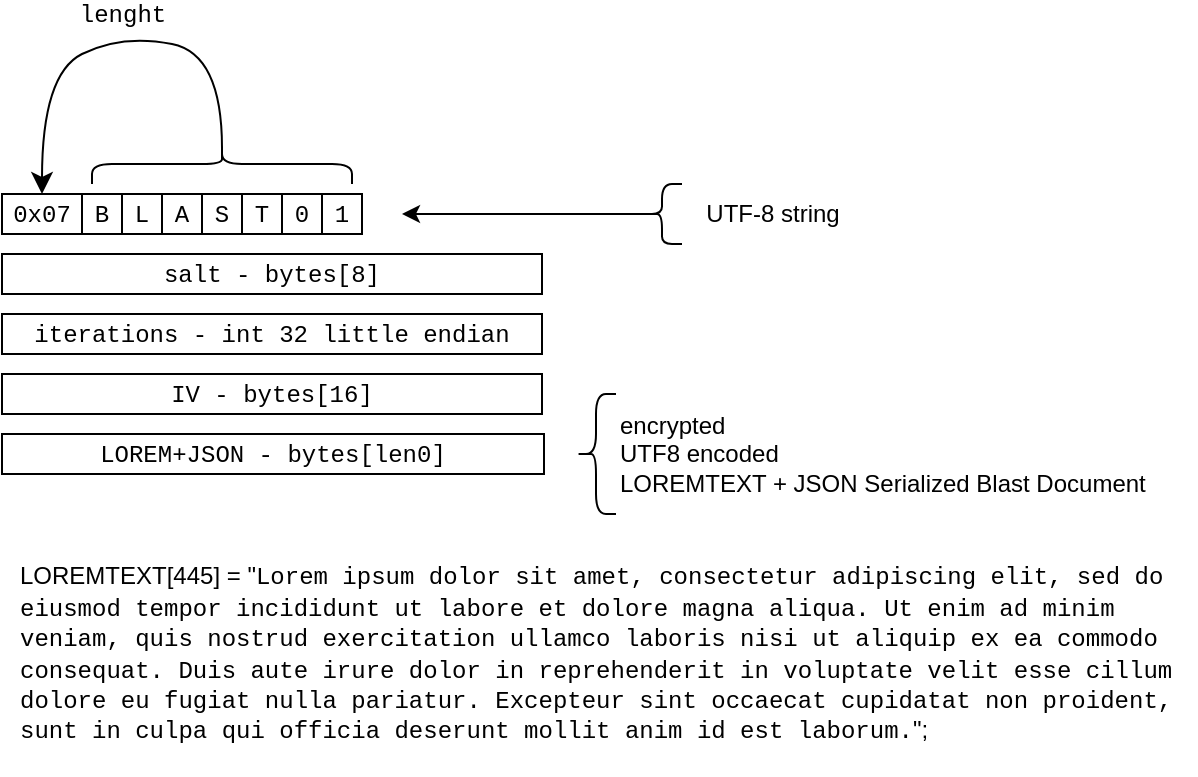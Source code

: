 <mxfile version="22.1.18" type="device">
  <diagram name="Page-1" id="aDaRlhhd4qUKt5GhqVCY">
    <mxGraphModel dx="1660" dy="1232" grid="1" gridSize="10" guides="1" tooltips="1" connect="1" arrows="1" fold="1" page="1" pageScale="1" pageWidth="827" pageHeight="1169" math="0" shadow="0">
      <root>
        <mxCell id="0" />
        <mxCell id="1" parent="0" />
        <mxCell id="a31n6v0AFF-439C_S_nv-9" style="edgeStyle=orthogonalEdgeStyle;rounded=0;orthogonalLoop=1;jettySize=auto;html=1;exitX=0.1;exitY=0.5;exitDx=0;exitDy=0;exitPerimeter=0;" parent="1" source="OFQUt3sSmWvzci1TPOAl-4" edge="1">
          <mxGeometry relative="1" as="geometry">
            <mxPoint x="280" y="240" as="targetPoint" />
          </mxGeometry>
        </mxCell>
        <mxCell id="OFQUt3sSmWvzci1TPOAl-4" value="&lt;br&gt;" style="shape=curlyBracket;whiteSpace=wrap;html=1;rounded=1;labelPosition=right;verticalLabelPosition=middle;align=left;verticalAlign=middle;size=0.5;" parent="1" vertex="1">
          <mxGeometry x="400" y="225" width="20" height="30" as="geometry" />
        </mxCell>
        <mxCell id="OFQUt3sSmWvzci1TPOAl-5" value="UTF-8 string" style="text;html=1;align=center;verticalAlign=middle;resizable=0;points=[];autosize=1;strokeColor=none;fillColor=none;" parent="1" vertex="1">
          <mxGeometry x="420" y="225" width="90" height="30" as="geometry" />
        </mxCell>
        <mxCell id="OFQUt3sSmWvzci1TPOAl-6" value="&lt;font face=&quot;Courier New&quot;&gt;IV - bytes[16]&lt;/font&gt;" style="rounded=0;whiteSpace=wrap;html=1;" parent="1" vertex="1">
          <mxGeometry x="80" y="320" width="270" height="20" as="geometry" />
        </mxCell>
        <mxCell id="OFQUt3sSmWvzci1TPOAl-7" value="&lt;font face=&quot;Courier New&quot;&gt;LOREM+JSON - bytes[len0]&lt;/font&gt;" style="rounded=0;whiteSpace=wrap;html=1;align=center;" parent="1" vertex="1">
          <mxGeometry x="80" y="350" width="271" height="20" as="geometry" />
        </mxCell>
        <mxCell id="OFQUt3sSmWvzci1TPOAl-8" value="" style="shape=curlyBracket;whiteSpace=wrap;html=1;rounded=1;labelPosition=right;verticalLabelPosition=middle;align=left;verticalAlign=middle;size=0.5;" parent="1" vertex="1">
          <mxGeometry x="367" y="330" width="20" height="60" as="geometry" />
        </mxCell>
        <mxCell id="OFQUt3sSmWvzci1TPOAl-9" value="encrypted &lt;br&gt;UTF8 encoded &lt;br&gt;&lt;div style=&quot;&quot;&gt;&lt;span style=&quot;background-color: initial;&quot;&gt;LOREMTEXT + JSON Serialized Blast Document&lt;/span&gt;&lt;/div&gt;" style="text;html=1;align=left;verticalAlign=middle;resizable=0;points=[];autosize=1;strokeColor=none;fillColor=none;" parent="1" vertex="1">
          <mxGeometry x="387" y="330" width="290" height="60" as="geometry" />
        </mxCell>
        <mxCell id="OFQUt3sSmWvzci1TPOAl-16" value="LOREMTEXT[445] = &quot;&lt;font face=&quot;Courier New&quot;&gt;Lorem ipsum dolor sit amet, consectetur adipiscing elit, sed do eiusmod tempor incididunt ut labore et dolore magna aliqua. Ut enim ad minim veniam, quis nostrud exercitation ullamco laboris nisi ut aliquip ex ea commodo consequat. Duis aute irure dolor in reprehenderit in voluptate velit esse cillum dolore eu fugiat nulla pariatur. Excepteur sint occaecat cupidatat non proident, sunt in culpa qui officia deserunt mollit anim id est laborum.&lt;/font&gt;&quot;;" style="text;html=1;strokeColor=none;fillColor=none;align=left;verticalAlign=middle;whiteSpace=wrap;rounded=0;" parent="1" vertex="1">
          <mxGeometry x="87" y="400" width="580" height="120" as="geometry" />
        </mxCell>
        <mxCell id="OFQUt3sSmWvzci1TPOAl-17" value="&lt;font face=&quot;Courier New&quot;&gt;salt - bytes[8]&lt;/font&gt;" style="rounded=0;whiteSpace=wrap;html=1;" parent="1" vertex="1">
          <mxGeometry x="80" y="260" width="270" height="20" as="geometry" />
        </mxCell>
        <mxCell id="OFQUt3sSmWvzci1TPOAl-18" value="&lt;font face=&quot;Courier New&quot;&gt;iterations - int 32 little endian&lt;/font&gt;" style="rounded=0;whiteSpace=wrap;html=1;" parent="1" vertex="1">
          <mxGeometry x="80" y="290" width="270" height="20" as="geometry" />
        </mxCell>
        <mxCell id="oeF-Z9agrM8L8BaBIriR-1" value="" style="group" parent="1" vertex="1" connectable="0">
          <mxGeometry x="80" y="230" width="180" height="20" as="geometry" />
        </mxCell>
        <mxCell id="OFQUt3sSmWvzci1TPOAl-2" value="&lt;font face=&quot;Courier New&quot;&gt;0x07&lt;/font&gt;" style="rounded=0;whiteSpace=wrap;html=1;" parent="oeF-Z9agrM8L8BaBIriR-1" vertex="1">
          <mxGeometry width="40" height="20" as="geometry" />
        </mxCell>
        <mxCell id="a31n6v0AFF-439C_S_nv-1" value="&lt;font face=&quot;Courier New&quot;&gt;B&lt;/font&gt;" style="rounded=0;whiteSpace=wrap;html=1;" parent="oeF-Z9agrM8L8BaBIriR-1" vertex="1">
          <mxGeometry x="40" width="20" height="20" as="geometry" />
        </mxCell>
        <mxCell id="a31n6v0AFF-439C_S_nv-2" value="&lt;font face=&quot;Courier New&quot;&gt;L&lt;/font&gt;" style="rounded=0;whiteSpace=wrap;html=1;" parent="oeF-Z9agrM8L8BaBIriR-1" vertex="1">
          <mxGeometry x="60" width="20" height="20" as="geometry" />
        </mxCell>
        <mxCell id="a31n6v0AFF-439C_S_nv-3" value="&lt;font face=&quot;Courier New&quot;&gt;A&lt;/font&gt;" style="rounded=0;whiteSpace=wrap;html=1;" parent="oeF-Z9agrM8L8BaBIriR-1" vertex="1">
          <mxGeometry x="80" width="20" height="20" as="geometry" />
        </mxCell>
        <mxCell id="a31n6v0AFF-439C_S_nv-4" value="&lt;font face=&quot;Courier New&quot;&gt;S&lt;/font&gt;" style="rounded=0;whiteSpace=wrap;html=1;" parent="oeF-Z9agrM8L8BaBIriR-1" vertex="1">
          <mxGeometry x="100" width="20" height="20" as="geometry" />
        </mxCell>
        <mxCell id="a31n6v0AFF-439C_S_nv-5" value="&lt;font face=&quot;Courier New&quot;&gt;T&lt;/font&gt;" style="rounded=0;whiteSpace=wrap;html=1;" parent="oeF-Z9agrM8L8BaBIriR-1" vertex="1">
          <mxGeometry x="120" width="20" height="20" as="geometry" />
        </mxCell>
        <mxCell id="a31n6v0AFF-439C_S_nv-6" value="&lt;font face=&quot;Courier New&quot;&gt;0&lt;/font&gt;" style="rounded=0;whiteSpace=wrap;html=1;" parent="oeF-Z9agrM8L8BaBIriR-1" vertex="1">
          <mxGeometry x="140" width="20" height="20" as="geometry" />
        </mxCell>
        <mxCell id="a31n6v0AFF-439C_S_nv-7" value="&lt;font face=&quot;Courier New&quot;&gt;1&lt;/font&gt;" style="rounded=0;whiteSpace=wrap;html=1;" parent="oeF-Z9agrM8L8BaBIriR-1" vertex="1">
          <mxGeometry x="160" width="20" height="20" as="geometry" />
        </mxCell>
        <mxCell id="oeF-Z9agrM8L8BaBIriR-2" value="&lt;br&gt;" style="shape=curlyBracket;whiteSpace=wrap;html=1;rounded=1;labelPosition=right;verticalLabelPosition=middle;align=left;verticalAlign=middle;size=0.5;rotation=90;" parent="1" vertex="1">
          <mxGeometry x="180" y="150" width="20" height="130" as="geometry" />
        </mxCell>
        <mxCell id="oeF-Z9agrM8L8BaBIriR-4" value="lenght" style="endArrow=classic;html=1;rounded=0;fontSize=12;startSize=8;endSize=8;curved=1;exitX=0.1;exitY=0.5;exitDx=0;exitDy=0;exitPerimeter=0;entryX=0.5;entryY=0;entryDx=0;entryDy=0;fontFamily=Courier New;verticalAlign=bottom;" parent="1" source="oeF-Z9agrM8L8BaBIriR-2" target="OFQUt3sSmWvzci1TPOAl-2" edge="1">
          <mxGeometry x="-0.033" width="50" height="50" relative="1" as="geometry">
            <mxPoint x="189" y="210" as="sourcePoint" />
            <mxPoint x="100" y="210" as="targetPoint" />
            <Array as="points">
              <mxPoint x="190" y="160" />
              <mxPoint x="140" y="150" />
              <mxPoint x="100" y="170" />
            </Array>
            <mxPoint as="offset" />
          </mxGeometry>
        </mxCell>
      </root>
    </mxGraphModel>
  </diagram>
</mxfile>
